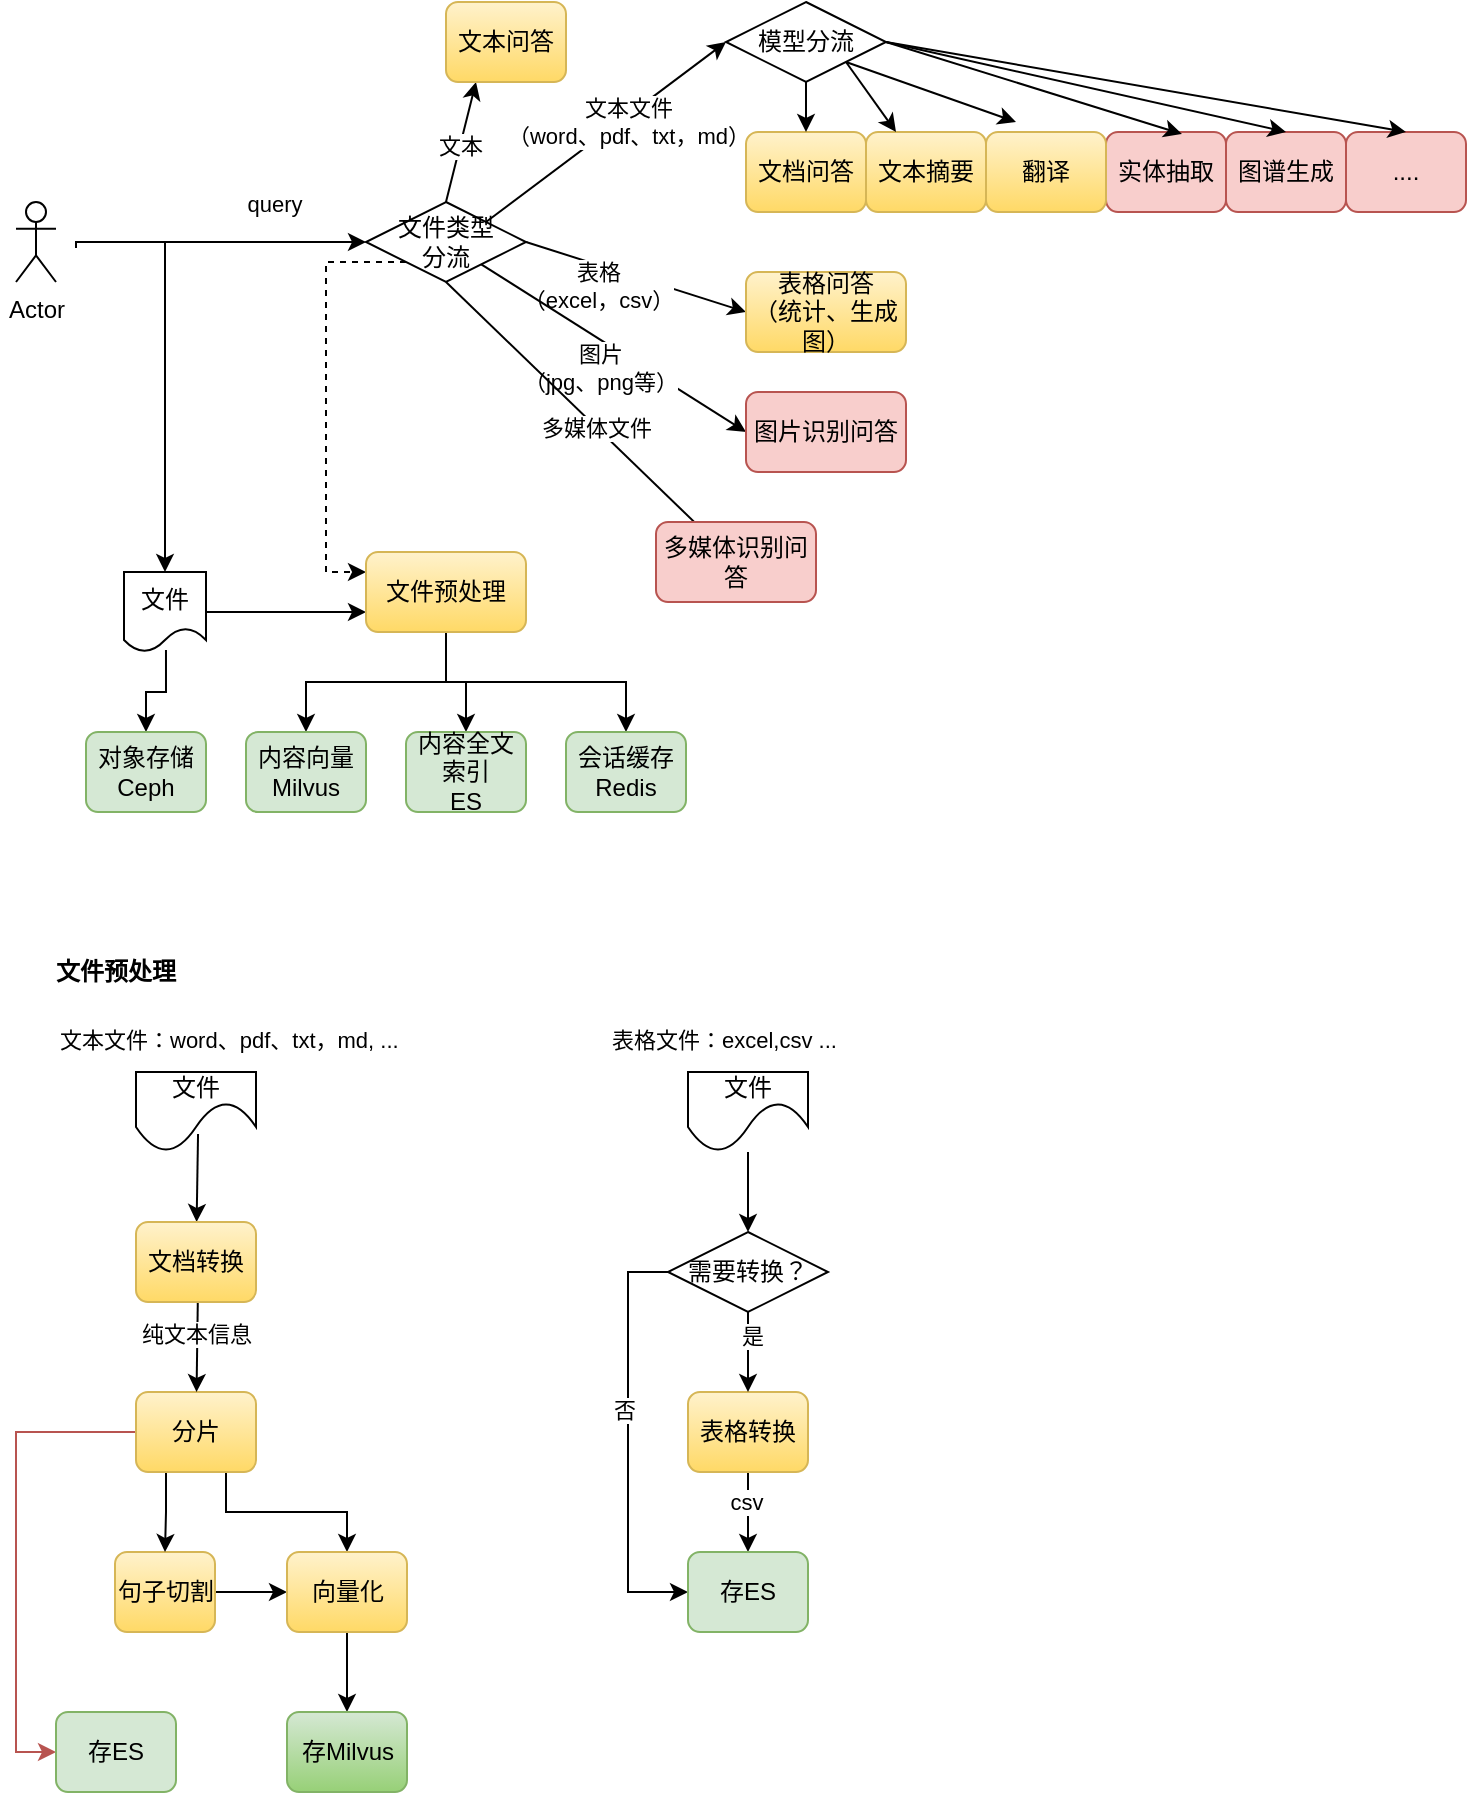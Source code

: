<mxfile version="21.6.8" type="device">
  <diagram name="第 1 页" id="91P1MKDjnM98F7QnH0Cg">
    <mxGraphModel dx="1434" dy="844" grid="1" gridSize="10" guides="1" tooltips="1" connect="1" arrows="1" fold="1" page="1" pageScale="1" pageWidth="827" pageHeight="1169" math="0" shadow="0">
      <root>
        <mxCell id="0" />
        <mxCell id="1" parent="0" />
        <mxCell id="ptOT3qZYD3eIL-_pdCU0-108" style="edgeStyle=orthogonalEdgeStyle;rounded=0;orthogonalLoop=1;jettySize=auto;html=1;exitX=1;exitY=0.5;exitDx=0;exitDy=0;entryX=0;entryY=0.5;entryDx=0;entryDy=0;" edge="1" parent="1" source="ptOT3qZYD3eIL-_pdCU0-2" target="ptOT3qZYD3eIL-_pdCU0-16">
          <mxGeometry relative="1" as="geometry" />
        </mxCell>
        <mxCell id="ptOT3qZYD3eIL-_pdCU0-2" value="句子切割" style="rounded=1;whiteSpace=wrap;html=1;fillColor=#fff2cc;gradientColor=#ffd966;strokeColor=#d6b656;" vertex="1" parent="1">
          <mxGeometry x="69.5" y="785" width="50" height="40" as="geometry" />
        </mxCell>
        <mxCell id="ptOT3qZYD3eIL-_pdCU0-6" style="edgeStyle=orthogonalEdgeStyle;rounded=0;orthogonalLoop=1;jettySize=auto;html=1;exitX=0.25;exitY=1;exitDx=0;exitDy=0;entryX=0.5;entryY=0;entryDx=0;entryDy=0;" edge="1" parent="1" source="ptOT3qZYD3eIL-_pdCU0-11" target="ptOT3qZYD3eIL-_pdCU0-2">
          <mxGeometry relative="1" as="geometry" />
        </mxCell>
        <mxCell id="ptOT3qZYD3eIL-_pdCU0-8" style="edgeStyle=orthogonalEdgeStyle;rounded=0;orthogonalLoop=1;jettySize=auto;html=1;exitX=0;exitY=0.5;exitDx=0;exitDy=0;entryX=0;entryY=0.5;entryDx=0;entryDy=0;fillColor=#f8cecc;gradientColor=#ea6b66;strokeColor=#b85450;" edge="1" parent="1" source="ptOT3qZYD3eIL-_pdCU0-11" target="ptOT3qZYD3eIL-_pdCU0-18">
          <mxGeometry relative="1" as="geometry" />
        </mxCell>
        <mxCell id="ptOT3qZYD3eIL-_pdCU0-109" style="edgeStyle=orthogonalEdgeStyle;rounded=0;orthogonalLoop=1;jettySize=auto;html=1;exitX=0.75;exitY=1;exitDx=0;exitDy=0;entryX=0.5;entryY=0;entryDx=0;entryDy=0;" edge="1" parent="1" source="ptOT3qZYD3eIL-_pdCU0-11" target="ptOT3qZYD3eIL-_pdCU0-16">
          <mxGeometry relative="1" as="geometry" />
        </mxCell>
        <mxCell id="ptOT3qZYD3eIL-_pdCU0-11" value="分片" style="rounded=1;whiteSpace=wrap;html=1;fillColor=#fff2cc;gradientColor=#ffd966;strokeColor=#d6b656;" vertex="1" parent="1">
          <mxGeometry x="80" y="705" width="60" height="40" as="geometry" />
        </mxCell>
        <mxCell id="ptOT3qZYD3eIL-_pdCU0-110" style="edgeStyle=orthogonalEdgeStyle;rounded=0;orthogonalLoop=1;jettySize=auto;html=1;exitX=0.5;exitY=1;exitDx=0;exitDy=0;entryX=0.5;entryY=0;entryDx=0;entryDy=0;" edge="1" parent="1" source="ptOT3qZYD3eIL-_pdCU0-16" target="ptOT3qZYD3eIL-_pdCU0-23">
          <mxGeometry relative="1" as="geometry" />
        </mxCell>
        <mxCell id="ptOT3qZYD3eIL-_pdCU0-16" value="向量化" style="rounded=1;whiteSpace=wrap;html=1;fillColor=#fff2cc;gradientColor=#ffd966;strokeColor=#d6b656;" vertex="1" parent="1">
          <mxGeometry x="155.5" y="785" width="60" height="40" as="geometry" />
        </mxCell>
        <mxCell id="ptOT3qZYD3eIL-_pdCU0-18" value="存ES" style="rounded=1;whiteSpace=wrap;html=1;fillColor=#d5e8d4;strokeColor=#82b366;" vertex="1" parent="1">
          <mxGeometry x="40" y="865" width="60" height="40" as="geometry" />
        </mxCell>
        <mxCell id="ptOT3qZYD3eIL-_pdCU0-23" value="存Milvus" style="rounded=1;whiteSpace=wrap;html=1;fillColor=#d5e8d4;gradientColor=#97d077;strokeColor=#82b366;" vertex="1" parent="1">
          <mxGeometry x="155.5" y="865" width="60" height="40" as="geometry" />
        </mxCell>
        <mxCell id="ptOT3qZYD3eIL-_pdCU0-33" style="rounded=0;orthogonalLoop=1;jettySize=auto;html=1;entryX=0;entryY=0.5;entryDx=0;entryDy=0;" edge="1" parent="1" target="ptOT3qZYD3eIL-_pdCU0-128">
          <mxGeometry relative="1" as="geometry">
            <mxPoint x="255" y="120" as="sourcePoint" />
            <mxPoint x="605" y="325" as="targetPoint" />
          </mxGeometry>
        </mxCell>
        <mxCell id="ptOT3qZYD3eIL-_pdCU0-34" value="文本文件&lt;br&gt;（word、pdf、txt，md）" style="edgeLabel;html=1;align=center;verticalAlign=middle;resizable=0;points=[];" vertex="1" connectable="0" parent="ptOT3qZYD3eIL-_pdCU0-33">
          <mxGeometry x="-0.528" relative="1" as="geometry">
            <mxPoint x="42" y="-29" as="offset" />
          </mxGeometry>
        </mxCell>
        <mxCell id="ptOT3qZYD3eIL-_pdCU0-36" style="rounded=0;orthogonalLoop=1;jettySize=auto;html=1;exitX=1;exitY=0.5;exitDx=0;exitDy=0;entryX=0;entryY=0.5;entryDx=0;entryDy=0;" edge="1" parent="1" source="ptOT3qZYD3eIL-_pdCU0-64" target="ptOT3qZYD3eIL-_pdCU0-35">
          <mxGeometry relative="1" as="geometry">
            <mxPoint x="695" y="225" as="sourcePoint" />
          </mxGeometry>
        </mxCell>
        <mxCell id="ptOT3qZYD3eIL-_pdCU0-37" value="表格&lt;br&gt;（excel，csv）" style="edgeLabel;html=1;align=center;verticalAlign=middle;resizable=0;points=[];" vertex="1" connectable="0" parent="ptOT3qZYD3eIL-_pdCU0-36">
          <mxGeometry x="-0.145" y="-1" relative="1" as="geometry">
            <mxPoint x="-11" y="6" as="offset" />
          </mxGeometry>
        </mxCell>
        <mxCell id="ptOT3qZYD3eIL-_pdCU0-39" style="rounded=0;orthogonalLoop=1;jettySize=auto;html=1;entryX=0;entryY=0.5;entryDx=0;entryDy=0;" edge="1" parent="1" source="ptOT3qZYD3eIL-_pdCU0-64" target="ptOT3qZYD3eIL-_pdCU0-50">
          <mxGeometry relative="1" as="geometry">
            <mxPoint x="715" y="215" as="sourcePoint" />
          </mxGeometry>
        </mxCell>
        <mxCell id="ptOT3qZYD3eIL-_pdCU0-40" value="图片&lt;br&gt;（jpg、png等）" style="edgeLabel;html=1;align=center;verticalAlign=middle;resizable=0;points=[];" vertex="1" connectable="0" parent="ptOT3qZYD3eIL-_pdCU0-39">
          <mxGeometry x="0.125" y="-3" relative="1" as="geometry">
            <mxPoint x="-14" y="2" as="offset" />
          </mxGeometry>
        </mxCell>
        <mxCell id="ptOT3qZYD3eIL-_pdCU0-51" style="rounded=0;orthogonalLoop=1;jettySize=auto;html=1;exitX=0.5;exitY=0;exitDx=0;exitDy=0;entryX=0.25;entryY=1;entryDx=0;entryDy=0;" edge="1" parent="1" source="ptOT3qZYD3eIL-_pdCU0-64" target="ptOT3qZYD3eIL-_pdCU0-38">
          <mxGeometry relative="1" as="geometry">
            <mxPoint x="655" y="205" as="sourcePoint" />
          </mxGeometry>
        </mxCell>
        <mxCell id="ptOT3qZYD3eIL-_pdCU0-52" value="文本" style="edgeLabel;html=1;align=center;verticalAlign=middle;resizable=0;points=[];" vertex="1" connectable="0" parent="ptOT3qZYD3eIL-_pdCU0-51">
          <mxGeometry x="-0.045" relative="1" as="geometry">
            <mxPoint as="offset" />
          </mxGeometry>
        </mxCell>
        <mxCell id="ptOT3qZYD3eIL-_pdCU0-57" value="多媒体文件" style="rounded=0;orthogonalLoop=1;jettySize=auto;html=1;exitX=0.5;exitY=1;exitDx=0;exitDy=0;entryX=0;entryY=0.5;entryDx=0;entryDy=0;" edge="1" parent="1" source="ptOT3qZYD3eIL-_pdCU0-64">
          <mxGeometry relative="1" as="geometry">
            <mxPoint x="695" y="205" as="sourcePoint" />
            <mxPoint x="385" y="295" as="targetPoint" />
          </mxGeometry>
        </mxCell>
        <mxCell id="ptOT3qZYD3eIL-_pdCU0-35" value="表格问答&lt;br&gt;（统计、生成图）" style="rounded=1;whiteSpace=wrap;html=1;fillColor=#fff2cc;gradientColor=#ffd966;strokeColor=#d6b656;" vertex="1" parent="1">
          <mxGeometry x="385" y="145" width="80" height="40" as="geometry" />
        </mxCell>
        <mxCell id="ptOT3qZYD3eIL-_pdCU0-38" value="文本问答" style="rounded=1;whiteSpace=wrap;html=1;fillColor=#fff2cc;gradientColor=#ffd966;strokeColor=#d6b656;" vertex="1" parent="1">
          <mxGeometry x="235" y="10" width="60" height="40" as="geometry" />
        </mxCell>
        <mxCell id="ptOT3qZYD3eIL-_pdCU0-44" value="文档问答" style="rounded=1;whiteSpace=wrap;html=1;fillColor=#fff2cc;gradientColor=#ffd966;strokeColor=#d6b656;" vertex="1" parent="1">
          <mxGeometry x="385" y="75" width="60" height="40" as="geometry" />
        </mxCell>
        <mxCell id="ptOT3qZYD3eIL-_pdCU0-45" value="文本摘要" style="rounded=1;whiteSpace=wrap;html=1;fillColor=#fff2cc;gradientColor=#ffd966;strokeColor=#d6b656;" vertex="1" parent="1">
          <mxGeometry x="445" y="75" width="60" height="40" as="geometry" />
        </mxCell>
        <mxCell id="ptOT3qZYD3eIL-_pdCU0-47" value="实体抽取" style="rounded=1;whiteSpace=wrap;html=1;fillColor=#f8cecc;strokeColor=#b85450;" vertex="1" parent="1">
          <mxGeometry x="565" y="75" width="60" height="40" as="geometry" />
        </mxCell>
        <mxCell id="ptOT3qZYD3eIL-_pdCU0-48" value="图谱生成" style="rounded=1;whiteSpace=wrap;html=1;fillColor=#f8cecc;strokeColor=#b85450;" vertex="1" parent="1">
          <mxGeometry x="625" y="75" width="60" height="40" as="geometry" />
        </mxCell>
        <mxCell id="ptOT3qZYD3eIL-_pdCU0-49" value="翻译" style="rounded=1;whiteSpace=wrap;html=1;fillColor=#fff2cc;gradientColor=#ffd966;strokeColor=#d6b656;" vertex="1" parent="1">
          <mxGeometry x="505" y="75" width="60" height="40" as="geometry" />
        </mxCell>
        <mxCell id="ptOT3qZYD3eIL-_pdCU0-50" value="图片识别问答" style="rounded=1;whiteSpace=wrap;html=1;fillColor=#f8cecc;strokeColor=#b85450;" vertex="1" parent="1">
          <mxGeometry x="385" y="205" width="80" height="40" as="geometry" />
        </mxCell>
        <mxCell id="ptOT3qZYD3eIL-_pdCU0-56" value="多媒体识别问答" style="rounded=1;whiteSpace=wrap;html=1;fillColor=#f8cecc;strokeColor=#b85450;" vertex="1" parent="1">
          <mxGeometry x="340" y="270" width="80" height="40" as="geometry" />
        </mxCell>
        <mxCell id="ptOT3qZYD3eIL-_pdCU0-119" style="edgeStyle=orthogonalEdgeStyle;rounded=0;orthogonalLoop=1;jettySize=auto;html=1;exitX=0.5;exitY=1;exitDx=0;exitDy=0;entryX=0.5;entryY=0;entryDx=0;entryDy=0;" edge="1" parent="1" source="ptOT3qZYD3eIL-_pdCU0-58" target="ptOT3qZYD3eIL-_pdCU0-117">
          <mxGeometry relative="1" as="geometry" />
        </mxCell>
        <mxCell id="ptOT3qZYD3eIL-_pdCU0-124" value="csv" style="edgeLabel;html=1;align=center;verticalAlign=middle;resizable=0;points=[];" vertex="1" connectable="0" parent="ptOT3qZYD3eIL-_pdCU0-119">
          <mxGeometry x="-0.25" y="-1" relative="1" as="geometry">
            <mxPoint as="offset" />
          </mxGeometry>
        </mxCell>
        <mxCell id="ptOT3qZYD3eIL-_pdCU0-58" value="表格转换" style="rounded=1;whiteSpace=wrap;html=1;fillColor=#fff2cc;gradientColor=#ffd966;strokeColor=#d6b656;" vertex="1" parent="1">
          <mxGeometry x="356" y="705" width="60" height="40" as="geometry" />
        </mxCell>
        <mxCell id="ptOT3qZYD3eIL-_pdCU0-67" style="edgeStyle=orthogonalEdgeStyle;rounded=0;orthogonalLoop=1;jettySize=auto;html=1;exitX=0.512;exitY=0.975;exitDx=0;exitDy=0;exitPerimeter=0;" edge="1" parent="1" source="ptOT3qZYD3eIL-_pdCU0-63" target="ptOT3qZYD3eIL-_pdCU0-69">
          <mxGeometry relative="1" as="geometry">
            <mxPoint x="165" y="315" as="targetPoint" />
          </mxGeometry>
        </mxCell>
        <mxCell id="ptOT3qZYD3eIL-_pdCU0-63" value="文件" style="shape=document;whiteSpace=wrap;html=1;boundedLbl=1;" vertex="1" parent="1">
          <mxGeometry x="74" y="295" width="41" height="40" as="geometry" />
        </mxCell>
        <mxCell id="ptOT3qZYD3eIL-_pdCU0-94" style="edgeStyle=orthogonalEdgeStyle;rounded=0;orthogonalLoop=1;jettySize=auto;html=1;exitX=1;exitY=0.5;exitDx=0;exitDy=0;entryX=0;entryY=0.75;entryDx=0;entryDy=0;" edge="1" parent="1" source="ptOT3qZYD3eIL-_pdCU0-63" target="ptOT3qZYD3eIL-_pdCU0-86">
          <mxGeometry relative="1" as="geometry">
            <Array as="points" />
          </mxGeometry>
        </mxCell>
        <mxCell id="ptOT3qZYD3eIL-_pdCU0-102" style="edgeStyle=orthogonalEdgeStyle;rounded=0;orthogonalLoop=1;jettySize=auto;html=1;exitX=0;exitY=1;exitDx=0;exitDy=0;entryX=0;entryY=0.25;entryDx=0;entryDy=0;dashed=1;" edge="1" parent="1" source="ptOT3qZYD3eIL-_pdCU0-64" target="ptOT3qZYD3eIL-_pdCU0-86">
          <mxGeometry relative="1" as="geometry">
            <Array as="points">
              <mxPoint x="175" y="140" />
              <mxPoint x="175" y="295" />
            </Array>
          </mxGeometry>
        </mxCell>
        <mxCell id="ptOT3qZYD3eIL-_pdCU0-64" value="文件类型&lt;br&gt;分流" style="rhombus;whiteSpace=wrap;html=1;" vertex="1" parent="1">
          <mxGeometry x="195" y="110" width="80" height="40" as="geometry" />
        </mxCell>
        <mxCell id="ptOT3qZYD3eIL-_pdCU0-69" value="对象存储&lt;br&gt;Ceph" style="rounded=1;whiteSpace=wrap;html=1;fillColor=#d5e8d4;strokeColor=#82b366;" vertex="1" parent="1">
          <mxGeometry x="55" y="375" width="60" height="40" as="geometry" />
        </mxCell>
        <mxCell id="ptOT3qZYD3eIL-_pdCU0-79" style="edgeStyle=orthogonalEdgeStyle;rounded=0;orthogonalLoop=1;jettySize=auto;html=1;entryX=0.5;entryY=0;entryDx=0;entryDy=0;" edge="1" parent="1" target="ptOT3qZYD3eIL-_pdCU0-63">
          <mxGeometry relative="1" as="geometry">
            <mxPoint x="55" y="130" as="sourcePoint" />
            <Array as="points">
              <mxPoint x="55" y="130" />
              <mxPoint x="95" y="130" />
            </Array>
          </mxGeometry>
        </mxCell>
        <mxCell id="ptOT3qZYD3eIL-_pdCU0-80" style="edgeStyle=orthogonalEdgeStyle;rounded=0;orthogonalLoop=1;jettySize=auto;html=1;entryX=0;entryY=0.5;entryDx=0;entryDy=0;" edge="1" parent="1" target="ptOT3qZYD3eIL-_pdCU0-64">
          <mxGeometry relative="1" as="geometry">
            <mxPoint x="170" y="190" as="targetPoint" />
            <mxPoint x="50" y="133" as="sourcePoint" />
            <Array as="points">
              <mxPoint x="50" y="130" />
            </Array>
          </mxGeometry>
        </mxCell>
        <mxCell id="ptOT3qZYD3eIL-_pdCU0-81" value="query" style="edgeLabel;html=1;align=center;verticalAlign=middle;resizable=0;points=[];" vertex="1" connectable="0" parent="ptOT3qZYD3eIL-_pdCU0-80">
          <mxGeometry x="0.09" y="-1" relative="1" as="geometry">
            <mxPoint x="21" y="-20" as="offset" />
          </mxGeometry>
        </mxCell>
        <mxCell id="ptOT3qZYD3eIL-_pdCU0-78" value="Actor" style="shape=umlActor;verticalLabelPosition=bottom;verticalAlign=top;html=1;outlineConnect=0;" vertex="1" parent="1">
          <mxGeometry x="20" y="110" width="20" height="40" as="geometry" />
        </mxCell>
        <mxCell id="ptOT3qZYD3eIL-_pdCU0-90" style="edgeStyle=orthogonalEdgeStyle;rounded=0;orthogonalLoop=1;jettySize=auto;html=1;exitX=0.5;exitY=1;exitDx=0;exitDy=0;" edge="1" parent="1" source="ptOT3qZYD3eIL-_pdCU0-86" target="ptOT3qZYD3eIL-_pdCU0-88">
          <mxGeometry relative="1" as="geometry" />
        </mxCell>
        <mxCell id="ptOT3qZYD3eIL-_pdCU0-91" style="edgeStyle=orthogonalEdgeStyle;rounded=0;orthogonalLoop=1;jettySize=auto;html=1;exitX=0.5;exitY=1;exitDx=0;exitDy=0;" edge="1" parent="1" source="ptOT3qZYD3eIL-_pdCU0-86" target="ptOT3qZYD3eIL-_pdCU0-89">
          <mxGeometry relative="1" as="geometry" />
        </mxCell>
        <mxCell id="ptOT3qZYD3eIL-_pdCU0-98" style="edgeStyle=orthogonalEdgeStyle;rounded=0;orthogonalLoop=1;jettySize=auto;html=1;exitX=0.5;exitY=1;exitDx=0;exitDy=0;" edge="1" parent="1" source="ptOT3qZYD3eIL-_pdCU0-86" target="ptOT3qZYD3eIL-_pdCU0-92">
          <mxGeometry relative="1" as="geometry" />
        </mxCell>
        <mxCell id="ptOT3qZYD3eIL-_pdCU0-86" value="文件预处理" style="rounded=1;whiteSpace=wrap;html=1;fillColor=#fff2cc;gradientColor=#ffd966;strokeColor=#d6b656;" vertex="1" parent="1">
          <mxGeometry x="195" y="285" width="80" height="40" as="geometry" />
        </mxCell>
        <mxCell id="ptOT3qZYD3eIL-_pdCU0-88" value="内容向量&lt;br&gt;Milvus" style="rounded=1;whiteSpace=wrap;html=1;fillColor=#d5e8d4;strokeColor=#82b366;" vertex="1" parent="1">
          <mxGeometry x="135" y="375" width="60" height="40" as="geometry" />
        </mxCell>
        <mxCell id="ptOT3qZYD3eIL-_pdCU0-89" value="内容全文索引&lt;br&gt;ES" style="rounded=1;whiteSpace=wrap;html=1;fillColor=#d5e8d4;strokeColor=#82b366;" vertex="1" parent="1">
          <mxGeometry x="215" y="375" width="60" height="40" as="geometry" />
        </mxCell>
        <mxCell id="ptOT3qZYD3eIL-_pdCU0-92" value="会话缓存&lt;br&gt;Redis" style="rounded=1;whiteSpace=wrap;html=1;fillColor=#d5e8d4;strokeColor=#82b366;" vertex="1" parent="1">
          <mxGeometry x="295" y="375" width="60" height="40" as="geometry" />
        </mxCell>
        <mxCell id="ptOT3qZYD3eIL-_pdCU0-99" value="文件预处理" style="text;html=1;strokeColor=none;fillColor=none;align=center;verticalAlign=middle;whiteSpace=wrap;rounded=0;fontStyle=1" vertex="1" parent="1">
          <mxGeometry x="30" y="480" width="80" height="30" as="geometry" />
        </mxCell>
        <mxCell id="ptOT3qZYD3eIL-_pdCU0-101" value="...." style="rounded=1;whiteSpace=wrap;html=1;fillColor=#f8cecc;strokeColor=#b85450;" vertex="1" parent="1">
          <mxGeometry x="685" y="75" width="60" height="40" as="geometry" />
        </mxCell>
        <mxCell id="ptOT3qZYD3eIL-_pdCU0-105" value="" style="endArrow=classic;html=1;rounded=0;exitX=0.517;exitY=0.775;exitDx=0;exitDy=0;exitPerimeter=0;" edge="1" parent="1" source="ptOT3qZYD3eIL-_pdCU0-125" target="ptOT3qZYD3eIL-_pdCU0-11">
          <mxGeometry width="50" height="50" relative="1" as="geometry">
            <mxPoint x="95.5" y="580" as="sourcePoint" />
            <mxPoint x="145.5" y="530" as="targetPoint" />
          </mxGeometry>
        </mxCell>
        <mxCell id="ptOT3qZYD3eIL-_pdCU0-127" value="纯文本信息" style="edgeLabel;html=1;align=center;verticalAlign=middle;resizable=0;points=[];" vertex="1" connectable="0" parent="ptOT3qZYD3eIL-_pdCU0-105">
          <mxGeometry x="-0.074" y="-1" relative="1" as="geometry">
            <mxPoint as="offset" />
          </mxGeometry>
        </mxCell>
        <mxCell id="ptOT3qZYD3eIL-_pdCU0-106" value="文件" style="shape=document;whiteSpace=wrap;html=1;boundedLbl=1;size=0.625;" vertex="1" parent="1">
          <mxGeometry x="80" y="545" width="60" height="40" as="geometry" />
        </mxCell>
        <mxCell id="ptOT3qZYD3eIL-_pdCU0-107" value="&lt;span style=&quot;color: rgb(0, 0, 0); font-family: Helvetica; font-size: 11px; font-style: normal; font-variant-ligatures: normal; font-variant-caps: normal; font-weight: 400; letter-spacing: normal; orphans: 2; text-align: center; text-indent: 0px; text-transform: none; widows: 2; word-spacing: 0px; -webkit-text-stroke-width: 0px; background-color: rgb(255, 255, 255); text-decoration-thickness: initial; text-decoration-style: initial; text-decoration-color: initial; float: none; display: inline !important;&quot;&gt;文本文件：word、pdf、txt，md, ...&lt;/span&gt;" style="text;whiteSpace=wrap;html=1;" vertex="1" parent="1">
          <mxGeometry x="40" y="515" width="194.5" height="30" as="geometry" />
        </mxCell>
        <mxCell id="ptOT3qZYD3eIL-_pdCU0-115" style="edgeStyle=orthogonalEdgeStyle;rounded=0;orthogonalLoop=1;jettySize=auto;html=1;entryX=0.5;entryY=0;entryDx=0;entryDy=0;" edge="1" parent="1" source="ptOT3qZYD3eIL-_pdCU0-112" target="ptOT3qZYD3eIL-_pdCU0-114">
          <mxGeometry relative="1" as="geometry" />
        </mxCell>
        <mxCell id="ptOT3qZYD3eIL-_pdCU0-112" value="文件" style="shape=document;whiteSpace=wrap;html=1;boundedLbl=1;size=0.625;" vertex="1" parent="1">
          <mxGeometry x="356" y="545" width="60" height="40" as="geometry" />
        </mxCell>
        <mxCell id="ptOT3qZYD3eIL-_pdCU0-113" value="&lt;span style=&quot;color: rgb(0, 0, 0); font-family: Helvetica; font-size: 11px; font-style: normal; font-variant-ligatures: normal; font-variant-caps: normal; font-weight: 400; letter-spacing: normal; orphans: 2; text-align: center; text-indent: 0px; text-transform: none; widows: 2; word-spacing: 0px; -webkit-text-stroke-width: 0px; background-color: rgb(255, 255, 255); text-decoration-thickness: initial; text-decoration-style: initial; text-decoration-color: initial; float: none; display: inline !important;&quot;&gt;表格文件：excel,csv ...&lt;/span&gt;" style="text;whiteSpace=wrap;html=1;" vertex="1" parent="1">
          <mxGeometry x="316" y="515" width="194.5" height="30" as="geometry" />
        </mxCell>
        <mxCell id="ptOT3qZYD3eIL-_pdCU0-120" style="edgeStyle=orthogonalEdgeStyle;rounded=0;orthogonalLoop=1;jettySize=auto;html=1;exitX=0.5;exitY=1;exitDx=0;exitDy=0;entryX=0.5;entryY=0;entryDx=0;entryDy=0;" edge="1" parent="1" source="ptOT3qZYD3eIL-_pdCU0-114" target="ptOT3qZYD3eIL-_pdCU0-58">
          <mxGeometry relative="1" as="geometry" />
        </mxCell>
        <mxCell id="ptOT3qZYD3eIL-_pdCU0-121" value="是" style="edgeLabel;html=1;align=center;verticalAlign=middle;resizable=0;points=[];" vertex="1" connectable="0" parent="ptOT3qZYD3eIL-_pdCU0-120">
          <mxGeometry x="-0.4" y="2" relative="1" as="geometry">
            <mxPoint as="offset" />
          </mxGeometry>
        </mxCell>
        <mxCell id="ptOT3qZYD3eIL-_pdCU0-122" style="edgeStyle=orthogonalEdgeStyle;rounded=0;orthogonalLoop=1;jettySize=auto;html=1;exitX=0;exitY=0.5;exitDx=0;exitDy=0;entryX=0;entryY=0.5;entryDx=0;entryDy=0;" edge="1" parent="1" source="ptOT3qZYD3eIL-_pdCU0-114" target="ptOT3qZYD3eIL-_pdCU0-117">
          <mxGeometry relative="1" as="geometry" />
        </mxCell>
        <mxCell id="ptOT3qZYD3eIL-_pdCU0-123" value="否" style="edgeLabel;html=1;align=center;verticalAlign=middle;resizable=0;points=[];" vertex="1" connectable="0" parent="ptOT3qZYD3eIL-_pdCU0-122">
          <mxGeometry x="-0.152" y="-2" relative="1" as="geometry">
            <mxPoint as="offset" />
          </mxGeometry>
        </mxCell>
        <mxCell id="ptOT3qZYD3eIL-_pdCU0-114" value="需要转换？" style="rhombus;whiteSpace=wrap;html=1;" vertex="1" parent="1">
          <mxGeometry x="346" y="625" width="80" height="40" as="geometry" />
        </mxCell>
        <mxCell id="ptOT3qZYD3eIL-_pdCU0-117" value="存ES" style="rounded=1;whiteSpace=wrap;html=1;fillColor=#d5e8d4;strokeColor=#82b366;" vertex="1" parent="1">
          <mxGeometry x="356" y="785" width="60" height="40" as="geometry" />
        </mxCell>
        <mxCell id="ptOT3qZYD3eIL-_pdCU0-126" value="" style="endArrow=classic;html=1;rounded=0;exitX=0.517;exitY=0.775;exitDx=0;exitDy=0;exitPerimeter=0;" edge="1" parent="1" source="ptOT3qZYD3eIL-_pdCU0-106" target="ptOT3qZYD3eIL-_pdCU0-125">
          <mxGeometry width="50" height="50" relative="1" as="geometry">
            <mxPoint x="111" y="576" as="sourcePoint" />
            <mxPoint x="110" y="705" as="targetPoint" />
          </mxGeometry>
        </mxCell>
        <mxCell id="ptOT3qZYD3eIL-_pdCU0-125" value="文档转换" style="rounded=1;whiteSpace=wrap;html=1;fillColor=#fff2cc;gradientColor=#ffd966;strokeColor=#d6b656;" vertex="1" parent="1">
          <mxGeometry x="80" y="620" width="60" height="40" as="geometry" />
        </mxCell>
        <mxCell id="ptOT3qZYD3eIL-_pdCU0-130" style="edgeStyle=orthogonalEdgeStyle;rounded=0;orthogonalLoop=1;jettySize=auto;html=1;exitX=0.5;exitY=1;exitDx=0;exitDy=0;entryX=0.5;entryY=0;entryDx=0;entryDy=0;" edge="1" parent="1" source="ptOT3qZYD3eIL-_pdCU0-128" target="ptOT3qZYD3eIL-_pdCU0-44">
          <mxGeometry relative="1" as="geometry" />
        </mxCell>
        <mxCell id="ptOT3qZYD3eIL-_pdCU0-131" style="rounded=0;orthogonalLoop=1;jettySize=auto;html=1;exitX=1;exitY=1;exitDx=0;exitDy=0;entryX=0.25;entryY=0;entryDx=0;entryDy=0;" edge="1" parent="1" source="ptOT3qZYD3eIL-_pdCU0-128" target="ptOT3qZYD3eIL-_pdCU0-45">
          <mxGeometry relative="1" as="geometry" />
        </mxCell>
        <mxCell id="ptOT3qZYD3eIL-_pdCU0-132" style="rounded=0;orthogonalLoop=1;jettySize=auto;html=1;exitX=1;exitY=1;exitDx=0;exitDy=0;" edge="1" parent="1" source="ptOT3qZYD3eIL-_pdCU0-128">
          <mxGeometry relative="1" as="geometry">
            <mxPoint x="520" y="70" as="targetPoint" />
          </mxGeometry>
        </mxCell>
        <mxCell id="ptOT3qZYD3eIL-_pdCU0-133" style="rounded=0;orthogonalLoop=1;jettySize=auto;html=1;exitX=1;exitY=0.5;exitDx=0;exitDy=0;entryX=0.633;entryY=0.025;entryDx=0;entryDy=0;entryPerimeter=0;" edge="1" parent="1" source="ptOT3qZYD3eIL-_pdCU0-128" target="ptOT3qZYD3eIL-_pdCU0-47">
          <mxGeometry relative="1" as="geometry" />
        </mxCell>
        <mxCell id="ptOT3qZYD3eIL-_pdCU0-134" style="rounded=0;orthogonalLoop=1;jettySize=auto;html=1;exitX=1;exitY=0.5;exitDx=0;exitDy=0;entryX=0.5;entryY=0;entryDx=0;entryDy=0;" edge="1" parent="1" source="ptOT3qZYD3eIL-_pdCU0-128" target="ptOT3qZYD3eIL-_pdCU0-48">
          <mxGeometry relative="1" as="geometry" />
        </mxCell>
        <mxCell id="ptOT3qZYD3eIL-_pdCU0-135" style="rounded=0;orthogonalLoop=1;jettySize=auto;html=1;exitX=1;exitY=0.5;exitDx=0;exitDy=0;entryX=0.5;entryY=0;entryDx=0;entryDy=0;" edge="1" parent="1" source="ptOT3qZYD3eIL-_pdCU0-128" target="ptOT3qZYD3eIL-_pdCU0-101">
          <mxGeometry relative="1" as="geometry" />
        </mxCell>
        <mxCell id="ptOT3qZYD3eIL-_pdCU0-128" value="模型分流" style="rhombus;whiteSpace=wrap;html=1;" vertex="1" parent="1">
          <mxGeometry x="375" y="10" width="80" height="40" as="geometry" />
        </mxCell>
      </root>
    </mxGraphModel>
  </diagram>
</mxfile>
